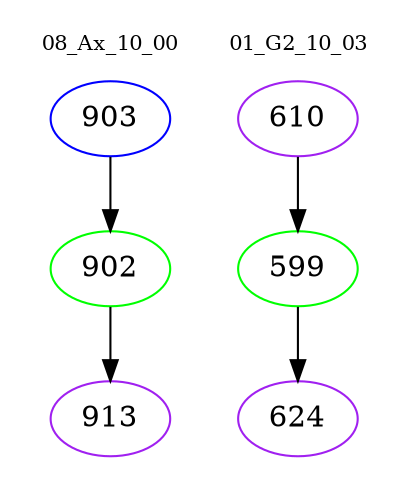 digraph{
subgraph cluster_0 {
color = white
label = "08_Ax_10_00";
fontsize=10;
T0_903 [label="903", color="blue"]
T0_903 -> T0_902 [color="black"]
T0_902 [label="902", color="green"]
T0_902 -> T0_913 [color="black"]
T0_913 [label="913", color="purple"]
}
subgraph cluster_1 {
color = white
label = "01_G2_10_03";
fontsize=10;
T1_610 [label="610", color="purple"]
T1_610 -> T1_599 [color="black"]
T1_599 [label="599", color="green"]
T1_599 -> T1_624 [color="black"]
T1_624 [label="624", color="purple"]
}
}

